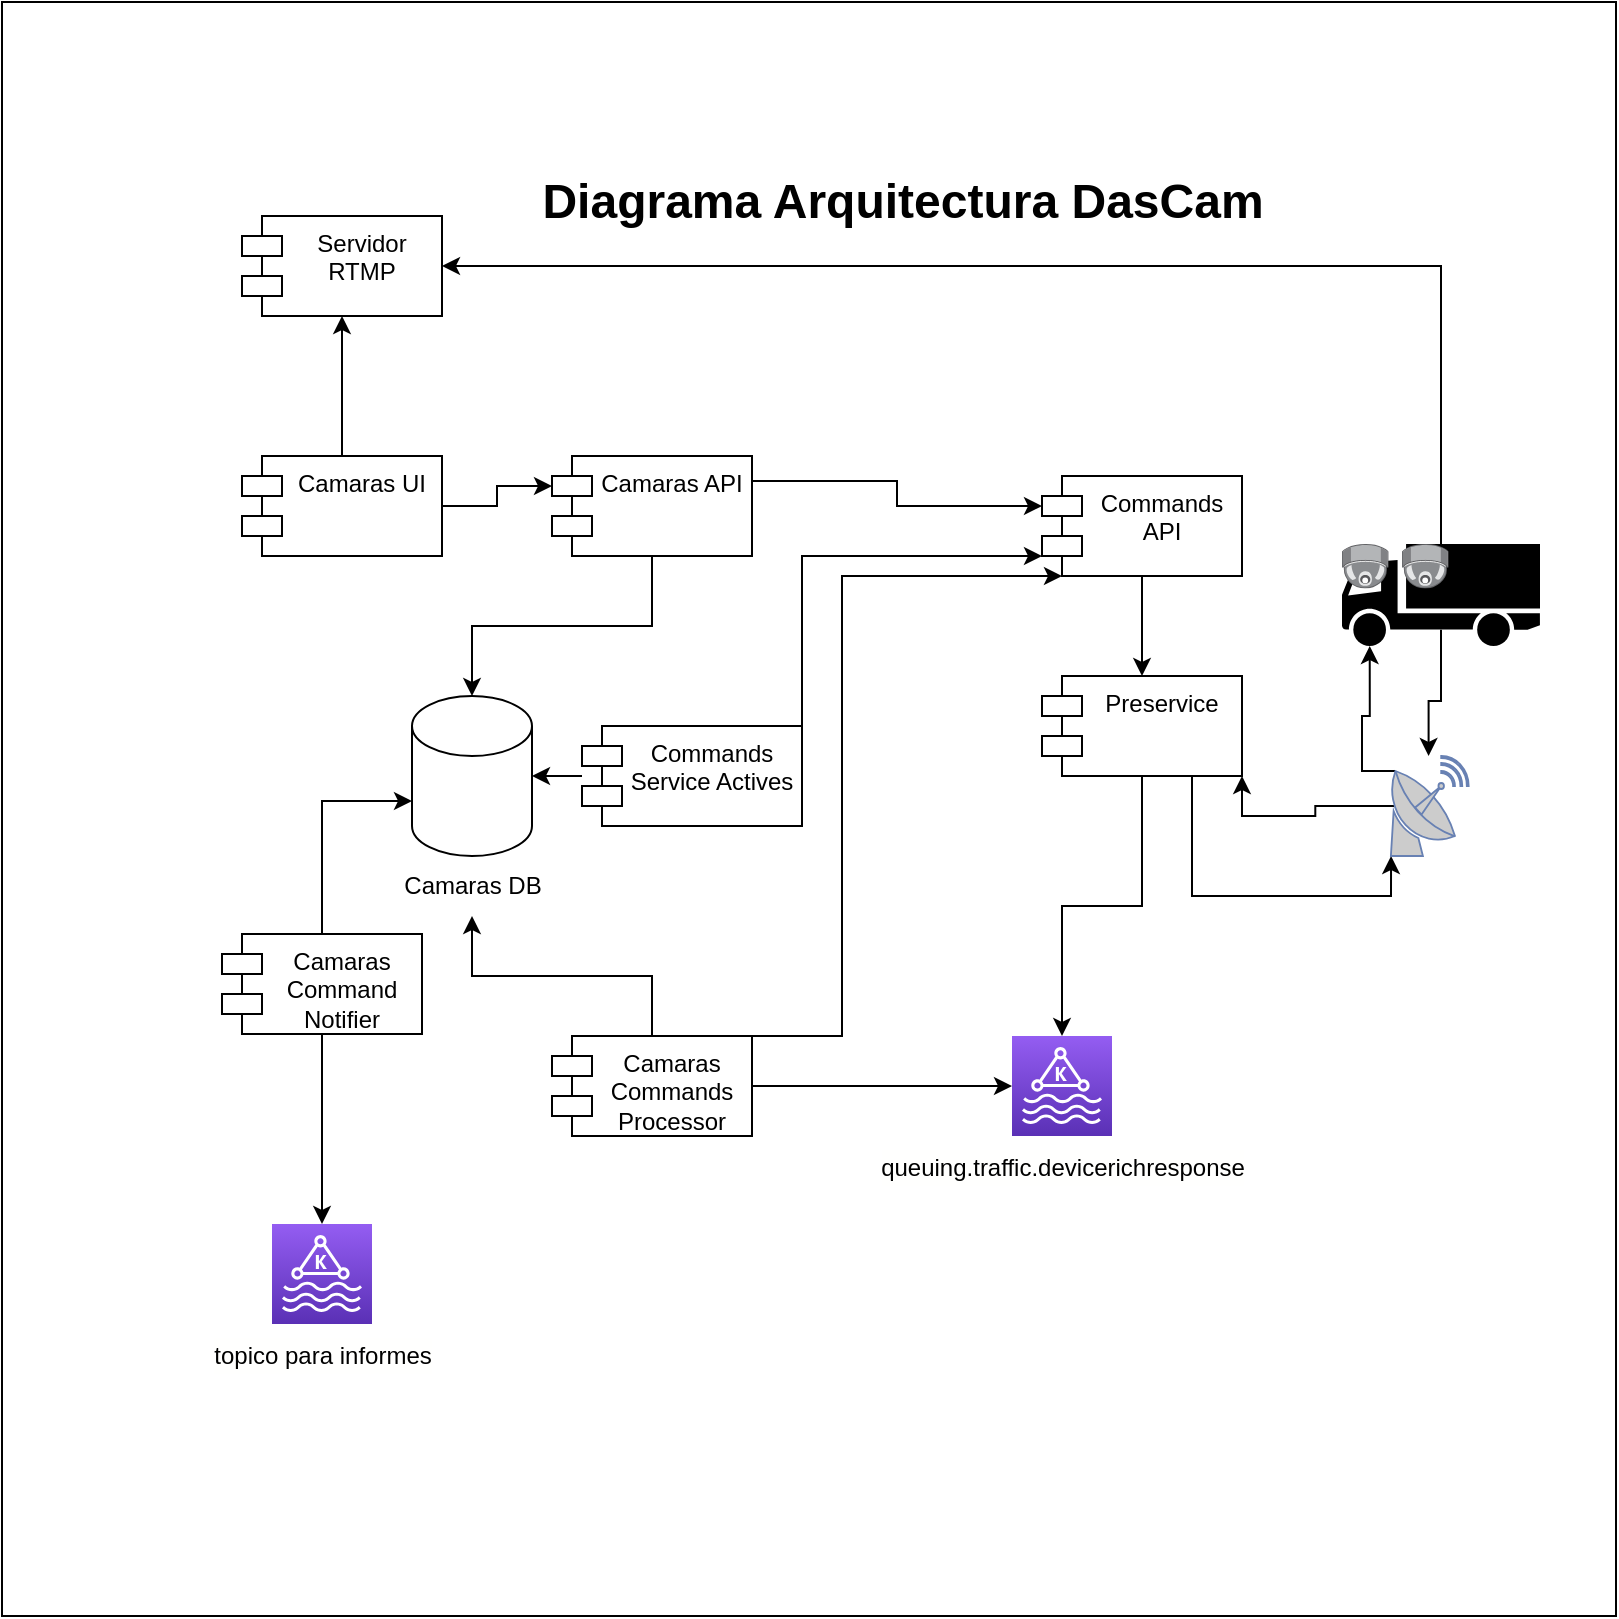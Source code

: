 <mxfile version="21.3.5" type="github">
  <diagram name="Página-1" id="wpmBzWk61GQLYgsDoiEM">
    <mxGraphModel dx="1933" dy="438" grid="1" gridSize="10" guides="1" tooltips="1" connect="1" arrows="1" fold="1" page="1" pageScale="1" pageWidth="827" pageHeight="1169" math="0" shadow="0">
      <root>
        <mxCell id="0" />
        <mxCell id="1" parent="0" />
        <mxCell id="17zT4q1r8Zggeit4E8dh-3" value="" style="whiteSpace=wrap;html=1;aspect=fixed;" parent="1" vertex="1">
          <mxGeometry x="-810" y="70" width="807" height="807" as="geometry" />
        </mxCell>
        <mxCell id="eFzgHs3NkfedYMX0GZzM-8" style="edgeStyle=orthogonalEdgeStyle;rounded=0;orthogonalLoop=1;jettySize=auto;html=1;exitX=1;exitY=0.5;exitDx=0;exitDy=0;entryX=0;entryY=0;entryDx=0;entryDy=15;entryPerimeter=0;" parent="1" source="eFzgHs3NkfedYMX0GZzM-1" target="eFzgHs3NkfedYMX0GZzM-5" edge="1">
          <mxGeometry relative="1" as="geometry" />
        </mxCell>
        <mxCell id="eFzgHs3NkfedYMX0GZzM-48" style="edgeStyle=orthogonalEdgeStyle;rounded=0;orthogonalLoop=1;jettySize=auto;html=1;exitX=0.5;exitY=0;exitDx=0;exitDy=0;" parent="1" source="eFzgHs3NkfedYMX0GZzM-1" target="eFzgHs3NkfedYMX0GZzM-2" edge="1">
          <mxGeometry relative="1" as="geometry" />
        </mxCell>
        <mxCell id="eFzgHs3NkfedYMX0GZzM-1" value="Camaras UI" style="shape=module;align=left;spacingLeft=20;align=center;verticalAlign=top;whiteSpace=wrap;html=1;" parent="1" vertex="1">
          <mxGeometry x="-690" y="297" width="100" height="50" as="geometry" />
        </mxCell>
        <mxCell id="eFzgHs3NkfedYMX0GZzM-2" value="Servidor RTMP" style="shape=module;align=left;spacingLeft=20;align=center;verticalAlign=top;whiteSpace=wrap;html=1;" parent="1" vertex="1">
          <mxGeometry x="-690" y="177" width="100" height="50" as="geometry" />
        </mxCell>
        <mxCell id="eFzgHs3NkfedYMX0GZzM-33" style="edgeStyle=orthogonalEdgeStyle;rounded=0;orthogonalLoop=1;jettySize=auto;html=1;exitX=0.5;exitY=0;exitDx=0;exitDy=0;" parent="1" source="eFzgHs3NkfedYMX0GZzM-3" target="eFzgHs3NkfedYMX0GZzM-7" edge="1">
          <mxGeometry relative="1" as="geometry" />
        </mxCell>
        <mxCell id="eFzgHs3NkfedYMX0GZzM-34" style="edgeStyle=orthogonalEdgeStyle;rounded=0;orthogonalLoop=1;jettySize=auto;html=1;exitX=1;exitY=0.5;exitDx=0;exitDy=0;entryX=0;entryY=0.5;entryDx=0;entryDy=0;entryPerimeter=0;" parent="1" source="eFzgHs3NkfedYMX0GZzM-3" target="eFzgHs3NkfedYMX0GZzM-27" edge="1">
          <mxGeometry relative="1" as="geometry" />
        </mxCell>
        <mxCell id="eFzgHs3NkfedYMX0GZzM-35" style="edgeStyle=orthogonalEdgeStyle;rounded=0;orthogonalLoop=1;jettySize=auto;html=1;exitX=0.75;exitY=0;exitDx=0;exitDy=0;entryX=0;entryY=1;entryDx=10;entryDy=0;entryPerimeter=0;" parent="1" source="eFzgHs3NkfedYMX0GZzM-3" target="eFzgHs3NkfedYMX0GZzM-9" edge="1">
          <mxGeometry relative="1" as="geometry">
            <mxPoint x="-360" y="357" as="targetPoint" />
            <Array as="points">
              <mxPoint x="-390" y="587" />
              <mxPoint x="-390" y="357" />
            </Array>
          </mxGeometry>
        </mxCell>
        <mxCell id="eFzgHs3NkfedYMX0GZzM-3" value="Camaras Commands Processor" style="shape=module;align=left;spacingLeft=20;align=center;verticalAlign=top;whiteSpace=wrap;html=1;" parent="1" vertex="1">
          <mxGeometry x="-535" y="587" width="100" height="50" as="geometry" />
        </mxCell>
        <mxCell id="eFzgHs3NkfedYMX0GZzM-49" style="edgeStyle=orthogonalEdgeStyle;rounded=0;orthogonalLoop=1;jettySize=auto;html=1;exitX=0.5;exitY=0;exitDx=0;exitDy=0;entryX=0;entryY=0;entryDx=0;entryDy=52.5;entryPerimeter=0;" parent="1" source="eFzgHs3NkfedYMX0GZzM-4" target="eFzgHs3NkfedYMX0GZzM-6" edge="1">
          <mxGeometry relative="1" as="geometry" />
        </mxCell>
        <mxCell id="eFzgHs3NkfedYMX0GZzM-50" style="edgeStyle=orthogonalEdgeStyle;rounded=0;orthogonalLoop=1;jettySize=auto;html=1;exitX=0.5;exitY=1;exitDx=0;exitDy=0;" parent="1" source="eFzgHs3NkfedYMX0GZzM-4" target="eFzgHs3NkfedYMX0GZzM-37" edge="1">
          <mxGeometry relative="1" as="geometry" />
        </mxCell>
        <mxCell id="eFzgHs3NkfedYMX0GZzM-4" value="Camaras Command Notifier" style="shape=module;align=left;spacingLeft=20;align=center;verticalAlign=top;whiteSpace=wrap;html=1;" parent="1" vertex="1">
          <mxGeometry x="-700" y="536" width="100" height="50" as="geometry" />
        </mxCell>
        <mxCell id="eFzgHs3NkfedYMX0GZzM-10" style="edgeStyle=orthogonalEdgeStyle;rounded=0;orthogonalLoop=1;jettySize=auto;html=1;exitX=1;exitY=0.25;exitDx=0;exitDy=0;entryX=0;entryY=0;entryDx=0;entryDy=15;entryPerimeter=0;" parent="1" source="eFzgHs3NkfedYMX0GZzM-5" target="eFzgHs3NkfedYMX0GZzM-9" edge="1">
          <mxGeometry relative="1" as="geometry" />
        </mxCell>
        <mxCell id="eFzgHs3NkfedYMX0GZzM-30" style="edgeStyle=orthogonalEdgeStyle;rounded=0;orthogonalLoop=1;jettySize=auto;html=1;exitX=0.5;exitY=1;exitDx=0;exitDy=0;" parent="1" source="eFzgHs3NkfedYMX0GZzM-5" target="eFzgHs3NkfedYMX0GZzM-6" edge="1">
          <mxGeometry relative="1" as="geometry" />
        </mxCell>
        <mxCell id="eFzgHs3NkfedYMX0GZzM-5" value="Camaras API" style="shape=module;align=left;spacingLeft=20;align=center;verticalAlign=top;whiteSpace=wrap;html=1;" parent="1" vertex="1">
          <mxGeometry x="-535" y="297" width="100" height="50" as="geometry" />
        </mxCell>
        <mxCell id="eFzgHs3NkfedYMX0GZzM-15" style="edgeStyle=orthogonalEdgeStyle;rounded=0;orthogonalLoop=1;jettySize=auto;html=1;exitX=0.5;exitY=1;exitDx=0;exitDy=0;" parent="1" source="eFzgHs3NkfedYMX0GZzM-9" target="eFzgHs3NkfedYMX0GZzM-11" edge="1">
          <mxGeometry relative="1" as="geometry" />
        </mxCell>
        <mxCell id="eFzgHs3NkfedYMX0GZzM-9" value="Commands API" style="shape=module;align=left;spacingLeft=20;align=center;verticalAlign=top;whiteSpace=wrap;html=1;" parent="1" vertex="1">
          <mxGeometry x="-290" y="307" width="100" height="50" as="geometry" />
        </mxCell>
        <mxCell id="eFzgHs3NkfedYMX0GZzM-22" style="edgeStyle=orthogonalEdgeStyle;rounded=0;orthogonalLoop=1;jettySize=auto;html=1;exitX=0.75;exitY=1;exitDx=0;exitDy=0;entryX=0.03;entryY=1;entryDx=0;entryDy=0;entryPerimeter=0;" parent="1" source="eFzgHs3NkfedYMX0GZzM-11" target="eFzgHs3NkfedYMX0GZzM-21" edge="1">
          <mxGeometry relative="1" as="geometry" />
        </mxCell>
        <mxCell id="eFzgHs3NkfedYMX0GZzM-28" style="edgeStyle=orthogonalEdgeStyle;rounded=0;orthogonalLoop=1;jettySize=auto;html=1;exitX=0.5;exitY=1;exitDx=0;exitDy=0;" parent="1" source="eFzgHs3NkfedYMX0GZzM-11" target="eFzgHs3NkfedYMX0GZzM-27" edge="1">
          <mxGeometry relative="1" as="geometry" />
        </mxCell>
        <mxCell id="eFzgHs3NkfedYMX0GZzM-11" value="Preservice" style="shape=module;align=left;spacingLeft=20;align=center;verticalAlign=top;whiteSpace=wrap;html=1;" parent="1" vertex="1">
          <mxGeometry x="-290" y="407" width="100" height="50" as="geometry" />
        </mxCell>
        <mxCell id="eFzgHs3NkfedYMX0GZzM-25" style="edgeStyle=orthogonalEdgeStyle;rounded=0;orthogonalLoop=1;jettySize=auto;html=1;exitX=0.5;exitY=0.84;exitDx=0;exitDy=0;exitPerimeter=0;" parent="1" source="eFzgHs3NkfedYMX0GZzM-13" target="eFzgHs3NkfedYMX0GZzM-21" edge="1">
          <mxGeometry relative="1" as="geometry" />
        </mxCell>
        <mxCell id="eFzgHs3NkfedYMX0GZzM-26" style="edgeStyle=orthogonalEdgeStyle;rounded=0;orthogonalLoop=1;jettySize=auto;html=1;exitX=0.5;exitY=0;exitDx=0;exitDy=0;exitPerimeter=0;entryX=1;entryY=0.5;entryDx=0;entryDy=0;" parent="1" source="eFzgHs3NkfedYMX0GZzM-13" target="eFzgHs3NkfedYMX0GZzM-2" edge="1">
          <mxGeometry relative="1" as="geometry" />
        </mxCell>
        <mxCell id="eFzgHs3NkfedYMX0GZzM-13" value="" style="shape=mxgraph.signs.transportation.truck_1;html=1;pointerEvents=1;fillColor=#000000;strokeColor=none;verticalLabelPosition=bottom;verticalAlign=top;align=center;" parent="1" vertex="1">
          <mxGeometry x="-140" y="341" width="99" height="51" as="geometry" />
        </mxCell>
        <mxCell id="eFzgHs3NkfedYMX0GZzM-14" value="" style="image;points=[];aspect=fixed;html=1;align=center;shadow=0;dashed=0;image=img/lib/allied_telesis/security/Surveillance_Camera_Ceiling.svg;" parent="1" vertex="1">
          <mxGeometry x="-110" y="341" width="23.33" height="22.2" as="geometry" />
        </mxCell>
        <mxCell id="eFzgHs3NkfedYMX0GZzM-16" value="" style="image;points=[];aspect=fixed;html=1;align=center;shadow=0;dashed=0;image=img/lib/allied_telesis/security/Surveillance_Camera_Ceiling.svg;" parent="1" vertex="1">
          <mxGeometry x="-140" y="341" width="23.33" height="22.2" as="geometry" />
        </mxCell>
        <mxCell id="eFzgHs3NkfedYMX0GZzM-23" style="edgeStyle=orthogonalEdgeStyle;rounded=0;orthogonalLoop=1;jettySize=auto;html=1;exitX=0.07;exitY=0.5;exitDx=0;exitDy=0;exitPerimeter=0;entryX=1;entryY=1;entryDx=0;entryDy=0;" parent="1" source="eFzgHs3NkfedYMX0GZzM-21" target="eFzgHs3NkfedYMX0GZzM-11" edge="1">
          <mxGeometry relative="1" as="geometry" />
        </mxCell>
        <mxCell id="eFzgHs3NkfedYMX0GZzM-24" style="edgeStyle=orthogonalEdgeStyle;rounded=0;orthogonalLoop=1;jettySize=auto;html=1;exitX=0.08;exitY=0.15;exitDx=0;exitDy=0;exitPerimeter=0;entryX=0.14;entryY=1;entryDx=0;entryDy=0;entryPerimeter=0;" parent="1" source="eFzgHs3NkfedYMX0GZzM-21" target="eFzgHs3NkfedYMX0GZzM-13" edge="1">
          <mxGeometry relative="1" as="geometry">
            <Array as="points">
              <mxPoint x="-130" y="455" />
              <mxPoint x="-130" y="427" />
              <mxPoint x="-126" y="427" />
            </Array>
          </mxGeometry>
        </mxCell>
        <mxCell id="eFzgHs3NkfedYMX0GZzM-21" value="" style="fontColor=#0066CC;verticalAlign=top;verticalLabelPosition=bottom;labelPosition=center;align=center;html=1;outlineConnect=0;fillColor=#CCCCCC;strokeColor=#6881B3;gradientColor=none;gradientDirection=north;strokeWidth=2;shape=mxgraph.networks.satellite_dish;" parent="1" vertex="1">
          <mxGeometry x="-116.67" y="447" width="40" height="50" as="geometry" />
        </mxCell>
        <mxCell id="eFzgHs3NkfedYMX0GZzM-27" value="&lt;div style=&quot;color: rgb(0, 0, 0); background-color: rgb(255, 255, 254); line-height: 18px;&quot;&gt;queuing.traffic.devicerichresponse&lt;/div&gt;" style="sketch=0;points=[[0,0,0],[0.25,0,0],[0.5,0,0],[0.75,0,0],[1,0,0],[0,1,0],[0.25,1,0],[0.5,1,0],[0.75,1,0],[1,1,0],[0,0.25,0],[0,0.5,0],[0,0.75,0],[1,0.25,0],[1,0.5,0],[1,0.75,0]];outlineConnect=0;fontColor=#232F3E;gradientColor=#945DF2;gradientDirection=north;fillColor=#5A30B5;strokeColor=#ffffff;dashed=0;verticalLabelPosition=bottom;verticalAlign=top;align=center;html=1;fontSize=12;fontStyle=0;aspect=fixed;shape=mxgraph.aws4.resourceIcon;resIcon=mxgraph.aws4.managed_streaming_for_kafka;" parent="1" vertex="1">
          <mxGeometry x="-305" y="587" width="50" height="50" as="geometry" />
        </mxCell>
        <mxCell id="eFzgHs3NkfedYMX0GZzM-29" value="" style="group" parent="1" vertex="1" connectable="0">
          <mxGeometry x="-620" y="417" width="90" height="110" as="geometry" />
        </mxCell>
        <mxCell id="eFzgHs3NkfedYMX0GZzM-6" value="" style="shape=cylinder3;whiteSpace=wrap;html=1;boundedLbl=1;backgroundOutline=1;size=15;" parent="eFzgHs3NkfedYMX0GZzM-29" vertex="1">
          <mxGeometry x="15" width="60" height="80" as="geometry" />
        </mxCell>
        <mxCell id="eFzgHs3NkfedYMX0GZzM-7" value="Camaras DB" style="text;html=1;align=center;verticalAlign=middle;resizable=0;points=[];autosize=1;strokeColor=none;fillColor=none;" parent="eFzgHs3NkfedYMX0GZzM-29" vertex="1">
          <mxGeometry y="80" width="90" height="30" as="geometry" />
        </mxCell>
        <mxCell id="eFzgHs3NkfedYMX0GZzM-37" value="&lt;div style=&quot;color: rgb(0, 0, 0); background-color: rgb(255, 255, 254); line-height: 18px;&quot;&gt;topico para informes&lt;/div&gt;" style="sketch=0;points=[[0,0,0],[0.25,0,0],[0.5,0,0],[0.75,0,0],[1,0,0],[0,1,0],[0.25,1,0],[0.5,1,0],[0.75,1,0],[1,1,0],[0,0.25,0],[0,0.5,0],[0,0.75,0],[1,0.25,0],[1,0.5,0],[1,0.75,0]];outlineConnect=0;fontColor=#232F3E;gradientColor=#945DF2;gradientDirection=north;fillColor=#5A30B5;strokeColor=#ffffff;dashed=0;verticalLabelPosition=bottom;verticalAlign=top;align=center;html=1;fontSize=12;fontStyle=0;aspect=fixed;shape=mxgraph.aws4.resourceIcon;resIcon=mxgraph.aws4.managed_streaming_for_kafka;" parent="1" vertex="1">
          <mxGeometry x="-675" y="681" width="50" height="50" as="geometry" />
        </mxCell>
        <mxCell id="XbGyFWum7I3pr3T7V1KH-2" style="edgeStyle=orthogonalEdgeStyle;rounded=0;orthogonalLoop=1;jettySize=auto;html=1;exitX=1;exitY=0.5;exitDx=0;exitDy=0;" parent="1" source="XbGyFWum7I3pr3T7V1KH-1" edge="1">
          <mxGeometry relative="1" as="geometry">
            <mxPoint x="-290" y="347" as="targetPoint" />
            <Array as="points">
              <mxPoint x="-410" y="347" />
            </Array>
          </mxGeometry>
        </mxCell>
        <mxCell id="XbGyFWum7I3pr3T7V1KH-4" style="edgeStyle=orthogonalEdgeStyle;rounded=0;orthogonalLoop=1;jettySize=auto;html=1;entryX=1;entryY=0.5;entryDx=0;entryDy=0;entryPerimeter=0;" parent="1" source="XbGyFWum7I3pr3T7V1KH-1" target="eFzgHs3NkfedYMX0GZzM-6" edge="1">
          <mxGeometry relative="1" as="geometry" />
        </mxCell>
        <mxCell id="XbGyFWum7I3pr3T7V1KH-1" value="Commands Service Actives" style="shape=module;align=left;spacingLeft=20;align=center;verticalAlign=top;whiteSpace=wrap;html=1;jettyWidth=20;jettyHeight=10;" parent="1" vertex="1">
          <mxGeometry x="-520" y="432" width="110" height="50" as="geometry" />
        </mxCell>
        <mxCell id="17zT4q1r8Zggeit4E8dh-2" value="&lt;b&gt;&lt;font style=&quot;font-size: 24px;&quot;&gt;Diagrama Arquitectura DasCam&lt;/font&gt;&lt;/b&gt;" style="text;html=1;align=center;verticalAlign=middle;resizable=0;points=[];autosize=1;strokeColor=none;fillColor=none;" parent="1" vertex="1">
          <mxGeometry x="-550" y="150" width="380" height="40" as="geometry" />
        </mxCell>
      </root>
    </mxGraphModel>
  </diagram>
</mxfile>
